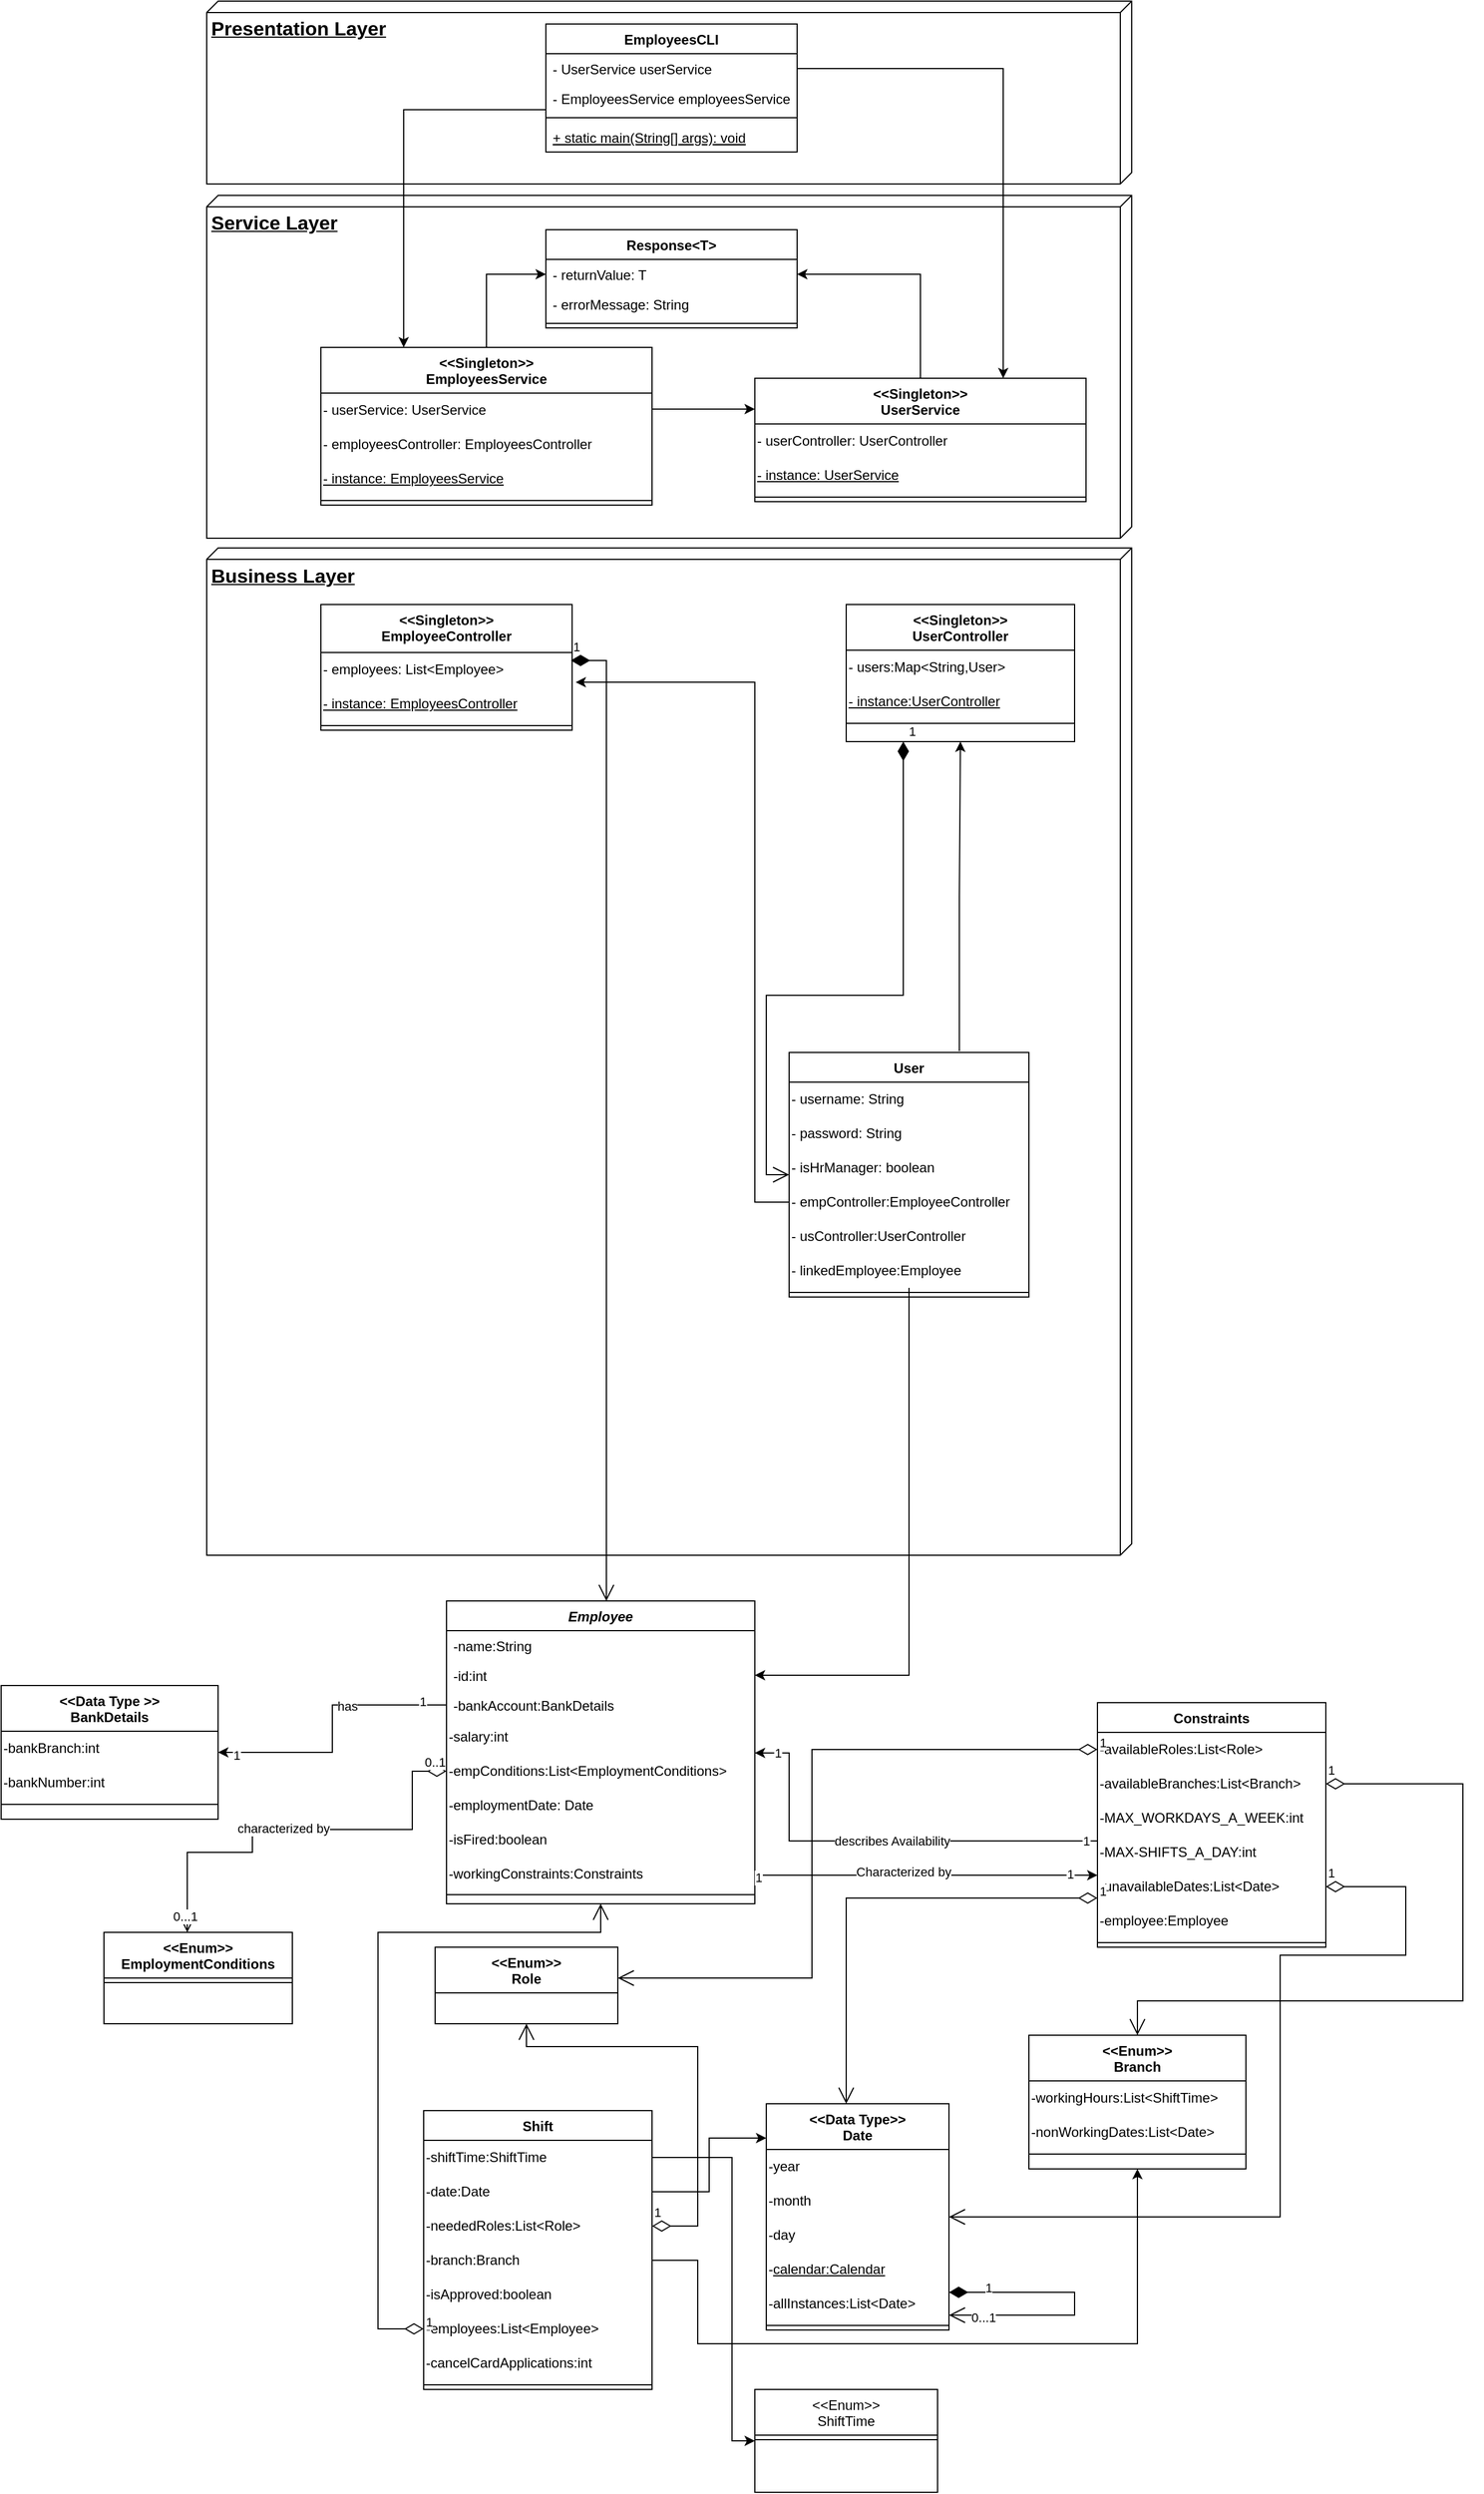 <mxfile version="20.8.10" type="device"><diagram id="C5RBs43oDa-KdzZeNtuy" name="Page-1"><mxGraphModel dx="3111" dy="720" grid="1" gridSize="10" guides="1" tooltips="1" connect="1" arrows="1" fold="1" page="1" pageScale="1" pageWidth="827" pageHeight="1169" math="0" shadow="0"><root><mxCell id="WIyWlLk6GJQsqaUBKTNV-0"/><mxCell id="WIyWlLk6GJQsqaUBKTNV-1" parent="WIyWlLk6GJQsqaUBKTNV-0"/><mxCell id="zkfFHV4jXpPFQw0GAbJ--0" value="Employee" style="swimlane;fontStyle=3;align=center;verticalAlign=top;childLayout=stackLayout;horizontal=1;startSize=26;horizontalStack=0;resizeParent=1;resizeLast=0;collapsible=1;marginBottom=0;rounded=0;shadow=0;strokeWidth=1;" parent="WIyWlLk6GJQsqaUBKTNV-1" vertex="1"><mxGeometry x="-610" y="1420" width="270" height="265" as="geometry"><mxRectangle x="230" y="140" width="160" height="26" as="alternateBounds"/></mxGeometry></mxCell><mxCell id="zkfFHV4jXpPFQw0GAbJ--1" value="-name:String" style="text;align=left;verticalAlign=top;spacingLeft=4;spacingRight=4;overflow=hidden;rotatable=0;points=[[0,0.5],[1,0.5]];portConstraint=eastwest;" parent="zkfFHV4jXpPFQw0GAbJ--0" vertex="1"><mxGeometry y="26" width="270" height="26" as="geometry"/></mxCell><mxCell id="zkfFHV4jXpPFQw0GAbJ--2" value="-id:int" style="text;align=left;verticalAlign=top;spacingLeft=4;spacingRight=4;overflow=hidden;rotatable=0;points=[[0,0.5],[1,0.5]];portConstraint=eastwest;rounded=0;shadow=0;html=0;" parent="zkfFHV4jXpPFQw0GAbJ--0" vertex="1"><mxGeometry y="52" width="270" height="26" as="geometry"/></mxCell><mxCell id="zkfFHV4jXpPFQw0GAbJ--3" value="-bankAccount:BankDetails" style="text;align=left;verticalAlign=top;spacingLeft=4;spacingRight=4;overflow=hidden;rotatable=0;points=[[0,0.5],[1,0.5]];portConstraint=eastwest;rounded=0;shadow=0;html=0;" parent="zkfFHV4jXpPFQw0GAbJ--0" vertex="1"><mxGeometry y="78" width="270" height="26" as="geometry"/></mxCell><mxCell id="BTt28EI_X6qTlT3syKuB-1" value="-salary:int" style="text;html=1;align=left;verticalAlign=middle;resizable=0;points=[];autosize=1;strokeColor=none;fillColor=none;" parent="zkfFHV4jXpPFQw0GAbJ--0" vertex="1"><mxGeometry y="104" width="270" height="30" as="geometry"/></mxCell><mxCell id="BTt28EI_X6qTlT3syKuB-4" value="-empConditions:List&amp;lt;EmploymentConditions&amp;gt;" style="text;html=1;align=left;verticalAlign=middle;resizable=0;points=[];autosize=1;strokeColor=none;fillColor=none;" parent="zkfFHV4jXpPFQw0GAbJ--0" vertex="1"><mxGeometry y="134" width="270" height="30" as="geometry"/></mxCell><mxCell id="BTt28EI_X6qTlT3syKuB-5" value="-employmentDate: Date" style="text;html=1;align=left;verticalAlign=middle;resizable=0;points=[];autosize=1;strokeColor=none;fillColor=none;" parent="zkfFHV4jXpPFQw0GAbJ--0" vertex="1"><mxGeometry y="164" width="270" height="30" as="geometry"/></mxCell><mxCell id="62ZQvkJC0TwxKtBlI4pa-23" value="-isFired:boolean" style="text;html=1;align=left;verticalAlign=middle;resizable=0;points=[];autosize=1;strokeColor=none;fillColor=none;" parent="zkfFHV4jXpPFQw0GAbJ--0" vertex="1"><mxGeometry y="194" width="270" height="30" as="geometry"/></mxCell><mxCell id="BTt28EI_X6qTlT3syKuB-2" value="-workingConstraints:Constraints" style="text;html=1;align=left;verticalAlign=middle;resizable=0;points=[];autosize=1;strokeColor=none;fillColor=none;" parent="zkfFHV4jXpPFQw0GAbJ--0" vertex="1"><mxGeometry y="224" width="270" height="30" as="geometry"/></mxCell><mxCell id="zkfFHV4jXpPFQw0GAbJ--4" value="" style="line;html=1;strokeWidth=1;align=left;verticalAlign=middle;spacingTop=-1;spacingLeft=3;spacingRight=3;rotatable=0;labelPosition=right;points=[];portConstraint=eastwest;" parent="zkfFHV4jXpPFQw0GAbJ--0" vertex="1"><mxGeometry y="254" width="270" height="6" as="geometry"/></mxCell><mxCell id="zkfFHV4jXpPFQw0GAbJ--13" value="Shift" style="swimlane;fontStyle=1;align=center;verticalAlign=top;childLayout=stackLayout;horizontal=1;startSize=26;horizontalStack=0;resizeParent=1;resizeLast=0;collapsible=1;marginBottom=0;rounded=0;shadow=0;strokeWidth=1;" parent="WIyWlLk6GJQsqaUBKTNV-1" vertex="1"><mxGeometry x="-630" y="1866" width="200" height="244" as="geometry"><mxRectangle x="340" y="380" width="170" height="26" as="alternateBounds"/></mxGeometry></mxCell><mxCell id="TPDy2men3T0ADZxq4F-W-40" value="-shiftTime:ShiftTime" style="text;html=1;align=left;verticalAlign=middle;resizable=0;points=[];autosize=1;strokeColor=none;fillColor=none;" parent="zkfFHV4jXpPFQw0GAbJ--13" vertex="1"><mxGeometry y="26" width="200" height="30" as="geometry"/></mxCell><mxCell id="TPDy2men3T0ADZxq4F-W-39" value="-date:Date" style="text;html=1;align=left;verticalAlign=middle;resizable=0;points=[];autosize=1;strokeColor=none;fillColor=none;" parent="zkfFHV4jXpPFQw0GAbJ--13" vertex="1"><mxGeometry y="56" width="200" height="30" as="geometry"/></mxCell><mxCell id="TPDy2men3T0ADZxq4F-W-49" value="-neededRoles:List&amp;lt;Role&amp;gt;" style="text;html=1;align=left;verticalAlign=middle;resizable=0;points=[];autosize=1;strokeColor=none;fillColor=none;" parent="zkfFHV4jXpPFQw0GAbJ--13" vertex="1"><mxGeometry y="86" width="200" height="30" as="geometry"/></mxCell><mxCell id="2aoBsy9uFWrHVeQdkBPF-12" value="-branch:Branch" style="text;html=1;align=left;verticalAlign=middle;resizable=0;points=[];autosize=1;strokeColor=none;fillColor=none;" parent="zkfFHV4jXpPFQw0GAbJ--13" vertex="1"><mxGeometry y="116" width="200" height="30" as="geometry"/></mxCell><mxCell id="2aoBsy9uFWrHVeQdkBPF-5" value="-isApproved:boolean" style="text;html=1;align=left;verticalAlign=middle;resizable=0;points=[];autosize=1;strokeColor=none;fillColor=none;" parent="zkfFHV4jXpPFQw0GAbJ--13" vertex="1"><mxGeometry y="146" width="200" height="30" as="geometry"/></mxCell><mxCell id="2aoBsy9uFWrHVeQdkBPF-8" value="-employees:List&amp;lt;Employee&amp;gt;" style="text;html=1;align=left;verticalAlign=middle;resizable=0;points=[];autosize=1;strokeColor=none;fillColor=none;" parent="zkfFHV4jXpPFQw0GAbJ--13" vertex="1"><mxGeometry y="176" width="200" height="30" as="geometry"/></mxCell><mxCell id="62ZQvkJC0TwxKtBlI4pa-14" value="-cancelCardApplications:int" style="text;html=1;align=left;verticalAlign=middle;resizable=0;points=[];autosize=1;strokeColor=none;fillColor=none;" parent="zkfFHV4jXpPFQw0GAbJ--13" vertex="1"><mxGeometry y="206" width="200" height="30" as="geometry"/></mxCell><mxCell id="zkfFHV4jXpPFQw0GAbJ--15" value="" style="line;html=1;strokeWidth=1;align=left;verticalAlign=middle;spacingTop=-1;spacingLeft=3;spacingRight=3;rotatable=0;labelPosition=right;points=[];portConstraint=eastwest;" parent="zkfFHV4jXpPFQw0GAbJ--13" vertex="1"><mxGeometry y="236" width="200" height="8" as="geometry"/></mxCell><mxCell id="TPDy2men3T0ADZxq4F-W-0" value="&lt;&lt;Data Type&gt;&gt;&#10;Date" style="swimlane;fontStyle=1;align=center;verticalAlign=top;childLayout=stackLayout;horizontal=1;startSize=40;horizontalStack=0;resizeParent=1;resizeLast=0;collapsible=1;marginBottom=0;rounded=0;shadow=0;strokeWidth=1;" parent="WIyWlLk6GJQsqaUBKTNV-1" vertex="1"><mxGeometry x="-330" y="1860" width="160" height="198" as="geometry"><mxRectangle x="340" y="380" width="170" height="26" as="alternateBounds"/></mxGeometry></mxCell><mxCell id="2aoBsy9uFWrHVeQdkBPF-11" value="-year" style="text;html=1;align=left;verticalAlign=middle;resizable=0;points=[];autosize=1;strokeColor=none;fillColor=none;" parent="TPDy2men3T0ADZxq4F-W-0" vertex="1"><mxGeometry y="40" width="160" height="30" as="geometry"/></mxCell><mxCell id="2aoBsy9uFWrHVeQdkBPF-10" value="-month" style="text;html=1;align=left;verticalAlign=middle;resizable=0;points=[];autosize=1;strokeColor=none;fillColor=none;" parent="TPDy2men3T0ADZxq4F-W-0" vertex="1"><mxGeometry y="70" width="160" height="30" as="geometry"/></mxCell><mxCell id="2aoBsy9uFWrHVeQdkBPF-9" value="-day" style="text;html=1;align=left;verticalAlign=middle;resizable=0;points=[];autosize=1;strokeColor=none;fillColor=none;" parent="TPDy2men3T0ADZxq4F-W-0" vertex="1"><mxGeometry y="100" width="160" height="30" as="geometry"/></mxCell><mxCell id="TPDy2men3T0ADZxq4F-W-27" value="-&lt;u&gt;calendar:Calendar&lt;/u&gt;" style="text;html=1;align=left;verticalAlign=middle;resizable=0;points=[];autosize=1;strokeColor=none;fillColor=none;" parent="TPDy2men3T0ADZxq4F-W-0" vertex="1"><mxGeometry y="130" width="160" height="30" as="geometry"/></mxCell><mxCell id="62ZQvkJC0TwxKtBlI4pa-15" value="-allInstances:List&amp;lt;Date&amp;gt;" style="text;html=1;align=left;verticalAlign=middle;resizable=0;points=[];autosize=1;strokeColor=none;fillColor=none;" parent="TPDy2men3T0ADZxq4F-W-0" vertex="1"><mxGeometry y="160" width="160" height="30" as="geometry"/></mxCell><mxCell id="TPDy2men3T0ADZxq4F-W-2" value="" style="line;html=1;strokeWidth=1;align=left;verticalAlign=middle;spacingTop=-1;spacingLeft=3;spacingRight=3;rotatable=0;labelPosition=right;points=[];portConstraint=eastwest;" parent="TPDy2men3T0ADZxq4F-W-0" vertex="1"><mxGeometry y="190" width="160" height="8" as="geometry"/></mxCell><mxCell id="62ZQvkJC0TwxKtBlI4pa-57" value="1" style="endArrow=open;html=1;endSize=12;startArrow=diamondThin;startSize=14;startFill=1;edgeStyle=orthogonalEdgeStyle;align=left;verticalAlign=bottom;rounded=0;" parent="TPDy2men3T0ADZxq4F-W-0" source="62ZQvkJC0TwxKtBlI4pa-15" target="62ZQvkJC0TwxKtBlI4pa-15" edge="1"><mxGeometry x="-0.75" y="-5" relative="1" as="geometry"><mxPoint x="190" y="170" as="sourcePoint"/><mxPoint x="200" y="250" as="targetPoint"/><Array as="points"><mxPoint x="270" y="165"/><mxPoint x="270" y="185"/></Array><mxPoint as="offset"/></mxGeometry></mxCell><mxCell id="62ZQvkJC0TwxKtBlI4pa-59" value="0...1" style="edgeLabel;html=1;align=center;verticalAlign=middle;resizable=0;points=[];" parent="62ZQvkJC0TwxKtBlI4pa-57" vertex="1" connectable="0"><mxGeometry x="0.754" y="2" relative="1" as="geometry"><mxPoint as="offset"/></mxGeometry></mxCell><mxCell id="TPDy2men3T0ADZxq4F-W-6" value="&lt;&lt;Enum&gt;&gt;&#10;ShiftTime" style="swimlane;fontStyle=0;align=center;verticalAlign=top;childLayout=stackLayout;horizontal=1;startSize=40;horizontalStack=0;resizeParent=1;resizeLast=0;collapsible=1;marginBottom=0;rounded=0;shadow=0;strokeWidth=1;" parent="WIyWlLk6GJQsqaUBKTNV-1" vertex="1"><mxGeometry x="-340" y="2110" width="160" height="90" as="geometry"><mxRectangle x="340" y="380" width="170" height="26" as="alternateBounds"/></mxGeometry></mxCell><mxCell id="TPDy2men3T0ADZxq4F-W-8" value="" style="line;html=1;strokeWidth=1;align=left;verticalAlign=middle;spacingTop=-1;spacingLeft=3;spacingRight=3;rotatable=0;labelPosition=right;points=[];portConstraint=eastwest;" parent="TPDy2men3T0ADZxq4F-W-6" vertex="1"><mxGeometry y="40" width="160" height="8" as="geometry"/></mxCell><mxCell id="TPDy2men3T0ADZxq4F-W-28" value="&lt;&lt;Enum&gt;&gt;&#10;Branch" style="swimlane;fontStyle=1;align=center;verticalAlign=top;childLayout=stackLayout;horizontal=1;startSize=40;horizontalStack=0;resizeParent=1;resizeLast=0;collapsible=1;marginBottom=0;rounded=0;shadow=0;strokeWidth=1;" parent="WIyWlLk6GJQsqaUBKTNV-1" vertex="1"><mxGeometry x="-100" y="1800" width="190" height="117" as="geometry"><mxRectangle x="130" y="380" width="160" height="26" as="alternateBounds"/></mxGeometry></mxCell><mxCell id="2aoBsy9uFWrHVeQdkBPF-2" value="-workingHours:List&amp;lt;ShiftTime&amp;gt;" style="text;html=1;align=left;verticalAlign=middle;resizable=0;points=[];autosize=1;strokeColor=none;fillColor=none;" parent="TPDy2men3T0ADZxq4F-W-28" vertex="1"><mxGeometry y="40" width="190" height="30" as="geometry"/></mxCell><mxCell id="TPDy2men3T0ADZxq4F-W-41" value="-nonWorkingDates:List&amp;lt;Date&amp;gt;" style="text;html=1;align=left;verticalAlign=middle;resizable=0;points=[];autosize=1;strokeColor=none;fillColor=none;" parent="TPDy2men3T0ADZxq4F-W-28" vertex="1"><mxGeometry y="70" width="190" height="30" as="geometry"/></mxCell><mxCell id="TPDy2men3T0ADZxq4F-W-31" value="" style="line;html=1;strokeWidth=1;align=left;verticalAlign=middle;spacingTop=-1;spacingLeft=3;spacingRight=3;rotatable=0;labelPosition=right;points=[];portConstraint=eastwest;" parent="TPDy2men3T0ADZxq4F-W-28" vertex="1"><mxGeometry y="100" width="190" height="8" as="geometry"/></mxCell><mxCell id="TPDy2men3T0ADZxq4F-W-52" value="Constraints" style="swimlane;fontStyle=1;align=center;verticalAlign=top;childLayout=stackLayout;horizontal=1;startSize=26;horizontalStack=0;resizeParent=1;resizeLast=0;collapsible=1;marginBottom=0;rounded=0;shadow=0;strokeWidth=1;" parent="WIyWlLk6GJQsqaUBKTNV-1" vertex="1"><mxGeometry x="-40" y="1509" width="200" height="214" as="geometry"><mxRectangle x="130" y="380" width="160" height="26" as="alternateBounds"/></mxGeometry></mxCell><mxCell id="TPDy2men3T0ADZxq4F-W-56" value="-availableRoles:List&amp;lt;Role&amp;gt;" style="text;html=1;align=left;verticalAlign=middle;resizable=0;points=[];autosize=1;strokeColor=none;fillColor=none;" parent="TPDy2men3T0ADZxq4F-W-52" vertex="1"><mxGeometry y="26" width="200" height="30" as="geometry"/></mxCell><mxCell id="TPDy2men3T0ADZxq4F-W-57" value="-availableBranches:List&amp;lt;Branch&amp;gt;" style="text;html=1;align=left;verticalAlign=middle;resizable=0;points=[];autosize=1;strokeColor=none;fillColor=none;" parent="TPDy2men3T0ADZxq4F-W-52" vertex="1"><mxGeometry y="56" width="200" height="30" as="geometry"/></mxCell><mxCell id="TPDy2men3T0ADZxq4F-W-58" value="-MAX_WORKDAYS_A_WEEK:int" style="text;html=1;align=left;verticalAlign=middle;resizable=0;points=[];autosize=1;strokeColor=none;fillColor=none;" parent="TPDy2men3T0ADZxq4F-W-52" vertex="1"><mxGeometry y="86" width="200" height="30" as="geometry"/></mxCell><mxCell id="62ZQvkJC0TwxKtBlI4pa-29" value="-MAX-SHIFTS_A_DAY:int" style="text;html=1;align=left;verticalAlign=middle;resizable=0;points=[];autosize=1;strokeColor=none;fillColor=none;" parent="TPDy2men3T0ADZxq4F-W-52" vertex="1"><mxGeometry y="116" width="200" height="30" as="geometry"/></mxCell><mxCell id="TPDy2men3T0ADZxq4F-W-59" value="-unavailableDates:List&amp;lt;Date&amp;gt;" style="text;html=1;align=left;verticalAlign=middle;resizable=0;points=[];autosize=1;strokeColor=none;fillColor=none;" parent="TPDy2men3T0ADZxq4F-W-52" vertex="1"><mxGeometry y="146" width="200" height="30" as="geometry"/></mxCell><mxCell id="62ZQvkJC0TwxKtBlI4pa-28" value="-employee:Employee" style="text;html=1;align=left;verticalAlign=middle;resizable=0;points=[];autosize=1;strokeColor=none;fillColor=none;" parent="TPDy2men3T0ADZxq4F-W-52" vertex="1"><mxGeometry y="176" width="200" height="30" as="geometry"/></mxCell><mxCell id="TPDy2men3T0ADZxq4F-W-54" value="" style="line;html=1;strokeWidth=1;align=left;verticalAlign=middle;spacingTop=-1;spacingLeft=3;spacingRight=3;rotatable=0;labelPosition=right;points=[];portConstraint=eastwest;" parent="TPDy2men3T0ADZxq4F-W-52" vertex="1"><mxGeometry y="206" width="200" height="8" as="geometry"/></mxCell><mxCell id="TPDy2men3T0ADZxq4F-W-60" value="&lt;&lt;Enum&gt;&gt;&#10;Role" style="swimlane;fontStyle=1;align=center;verticalAlign=top;childLayout=stackLayout;horizontal=1;startSize=40;horizontalStack=0;resizeParent=1;resizeLast=0;collapsible=1;marginBottom=0;rounded=0;shadow=0;strokeWidth=1;" parent="WIyWlLk6GJQsqaUBKTNV-1" vertex="1"><mxGeometry x="-620" y="1723" width="160" height="67" as="geometry"><mxRectangle x="130" y="380" width="160" height="26" as="alternateBounds"/></mxGeometry></mxCell><mxCell id="TPDy2men3T0ADZxq4F-W-61" value="" style="line;html=1;strokeWidth=1;align=left;verticalAlign=middle;spacingTop=-1;spacingLeft=3;spacingRight=3;rotatable=0;labelPosition=right;points=[];portConstraint=eastwest;" parent="TPDy2men3T0ADZxq4F-W-60" vertex="1"><mxGeometry y="40" width="160" as="geometry"/></mxCell><mxCell id="62ZQvkJC0TwxKtBlI4pa-9" style="edgeStyle=orthogonalEdgeStyle;rounded=0;orthogonalLoop=1;jettySize=auto;html=1;" parent="WIyWlLk6GJQsqaUBKTNV-1" source="BTt28EI_X6qTlT3syKuB-2" target="TPDy2men3T0ADZxq4F-W-52" edge="1"><mxGeometry relative="1" as="geometry"><mxPoint x="-70" y="1640" as="targetPoint"/><Array as="points"><mxPoint x="-280" y="1660"/><mxPoint x="-280" y="1660"/></Array></mxGeometry></mxCell><mxCell id="62ZQvkJC0TwxKtBlI4pa-10" value="Characterized by" style="edgeLabel;html=1;align=center;verticalAlign=middle;resizable=0;points=[];" parent="62ZQvkJC0TwxKtBlI4pa-9" vertex="1" connectable="0"><mxGeometry x="0.254" y="3" relative="1" as="geometry"><mxPoint x="-58" as="offset"/></mxGeometry></mxCell><mxCell id="62ZQvkJC0TwxKtBlI4pa-11" value="1" style="edgeLabel;html=1;align=center;verticalAlign=middle;resizable=0;points=[];" parent="62ZQvkJC0TwxKtBlI4pa-9" vertex="1" connectable="0"><mxGeometry x="-0.783" y="-2" relative="1" as="geometry"><mxPoint x="-30" as="offset"/></mxGeometry></mxCell><mxCell id="62ZQvkJC0TwxKtBlI4pa-12" value="1" style="edgeLabel;html=1;align=center;verticalAlign=middle;resizable=0;points=[];" parent="62ZQvkJC0TwxKtBlI4pa-9" vertex="1" connectable="0"><mxGeometry x="0.838" y="1" relative="1" as="geometry"><mxPoint as="offset"/></mxGeometry></mxCell><mxCell id="62ZQvkJC0TwxKtBlI4pa-19" value="&lt;&lt;Enum&gt;&gt;&#10;EmploymentConditions" style="swimlane;fontStyle=1;align=center;verticalAlign=top;childLayout=stackLayout;horizontal=1;startSize=40;horizontalStack=0;resizeParent=1;resizeLast=0;collapsible=1;marginBottom=0;rounded=0;shadow=0;strokeWidth=1;" parent="WIyWlLk6GJQsqaUBKTNV-1" vertex="1"><mxGeometry x="-910" y="1710" width="165" height="80" as="geometry"><mxRectangle x="130" y="380" width="160" height="26" as="alternateBounds"/></mxGeometry></mxCell><mxCell id="62ZQvkJC0TwxKtBlI4pa-21" value="" style="line;html=1;strokeWidth=1;align=left;verticalAlign=middle;spacingTop=-1;spacingLeft=3;spacingRight=3;rotatable=0;labelPosition=right;points=[];portConstraint=eastwest;" parent="62ZQvkJC0TwxKtBlI4pa-19" vertex="1"><mxGeometry y="40" width="165" height="8" as="geometry"/></mxCell><mxCell id="62ZQvkJC0TwxKtBlI4pa-24" value="&lt;&lt;Data Type &gt;&gt;&#10;BankDetails" style="swimlane;fontStyle=1;align=center;verticalAlign=top;childLayout=stackLayout;horizontal=1;startSize=40;horizontalStack=0;resizeParent=1;resizeLast=0;collapsible=1;marginBottom=0;rounded=0;shadow=0;strokeWidth=1;" parent="WIyWlLk6GJQsqaUBKTNV-1" vertex="1"><mxGeometry x="-1000" y="1494" width="190" height="117" as="geometry"><mxRectangle x="130" y="380" width="160" height="26" as="alternateBounds"/></mxGeometry></mxCell><mxCell id="62ZQvkJC0TwxKtBlI4pa-25" value="-bankBranch:int" style="text;html=1;align=left;verticalAlign=middle;resizable=0;points=[];autosize=1;strokeColor=none;fillColor=none;" parent="62ZQvkJC0TwxKtBlI4pa-24" vertex="1"><mxGeometry y="40" width="190" height="30" as="geometry"/></mxCell><mxCell id="62ZQvkJC0TwxKtBlI4pa-26" value="-bankNumber:int" style="text;html=1;align=left;verticalAlign=middle;resizable=0;points=[];autosize=1;strokeColor=none;fillColor=none;" parent="62ZQvkJC0TwxKtBlI4pa-24" vertex="1"><mxGeometry y="70" width="190" height="30" as="geometry"/></mxCell><mxCell id="62ZQvkJC0TwxKtBlI4pa-27" value="" style="line;html=1;strokeWidth=1;align=left;verticalAlign=middle;spacingTop=-1;spacingLeft=3;spacingRight=3;rotatable=0;labelPosition=right;points=[];portConstraint=eastwest;" parent="62ZQvkJC0TwxKtBlI4pa-24" vertex="1"><mxGeometry y="100" width="190" height="8" as="geometry"/></mxCell><mxCell id="62ZQvkJC0TwxKtBlI4pa-31" style="edgeStyle=orthogonalEdgeStyle;rounded=0;orthogonalLoop=1;jettySize=auto;html=1;" parent="WIyWlLk6GJQsqaUBKTNV-1" target="zkfFHV4jXpPFQw0GAbJ--0" edge="1"><mxGeometry relative="1" as="geometry"><Array as="points"><mxPoint x="-310" y="1630"/><mxPoint x="-310" y="1553"/></Array><mxPoint x="-40" y="1630" as="sourcePoint"/></mxGeometry></mxCell><mxCell id="62ZQvkJC0TwxKtBlI4pa-32" value="describes Availability" style="edgeLabel;html=1;align=center;verticalAlign=middle;resizable=0;points=[];" parent="62ZQvkJC0TwxKtBlI4pa-31" vertex="1" connectable="0"><mxGeometry x="0.078" relative="1" as="geometry"><mxPoint x="23" as="offset"/></mxGeometry></mxCell><mxCell id="62ZQvkJC0TwxKtBlI4pa-33" value="1" style="edgeLabel;html=1;align=center;verticalAlign=middle;resizable=0;points=[];" parent="62ZQvkJC0TwxKtBlI4pa-31" vertex="1" connectable="0"><mxGeometry x="0.893" relative="1" as="geometry"><mxPoint as="offset"/></mxGeometry></mxCell><mxCell id="62ZQvkJC0TwxKtBlI4pa-34" value="1" style="edgeLabel;html=1;align=center;verticalAlign=middle;resizable=0;points=[];" parent="62ZQvkJC0TwxKtBlI4pa-31" vertex="1" connectable="0"><mxGeometry x="-0.946" relative="1" as="geometry"><mxPoint as="offset"/></mxGeometry></mxCell><mxCell id="62ZQvkJC0TwxKtBlI4pa-39" value="1" style="endArrow=open;html=1;endSize=12;startArrow=diamondThin;startSize=14;startFill=0;edgeStyle=orthogonalEdgeStyle;align=left;verticalAlign=bottom;rounded=0;entryX=1;entryY=0.403;entryDx=0;entryDy=0;entryPerimeter=0;" parent="WIyWlLk6GJQsqaUBKTNV-1" source="TPDy2men3T0ADZxq4F-W-56" target="TPDy2men3T0ADZxq4F-W-60" edge="1"><mxGeometry x="-1" y="3" relative="1" as="geometry"><mxPoint x="-290" y="1670" as="sourcePoint"/><mxPoint x="-130" y="1670" as="targetPoint"/><Array as="points"><mxPoint x="-290" y="1550"/><mxPoint x="-290" y="1750"/></Array></mxGeometry></mxCell><mxCell id="62ZQvkJC0TwxKtBlI4pa-45" value="1" style="endArrow=open;html=1;endSize=12;startArrow=diamondThin;startSize=14;startFill=0;edgeStyle=orthogonalEdgeStyle;align=left;verticalAlign=bottom;rounded=0;" parent="WIyWlLk6GJQsqaUBKTNV-1" source="TPDy2men3T0ADZxq4F-W-57" target="TPDy2men3T0ADZxq4F-W-28" edge="1"><mxGeometry x="-1" y="3" relative="1" as="geometry"><mxPoint x="-240" y="1670" as="sourcePoint"/><mxPoint x="-80" y="1670" as="targetPoint"/><Array as="points"><mxPoint x="280" y="1580"/><mxPoint x="280" y="1770"/><mxPoint x="-5" y="1770"/></Array></mxGeometry></mxCell><mxCell id="62ZQvkJC0TwxKtBlI4pa-46" value="1" style="endArrow=open;html=1;endSize=12;startArrow=diamondThin;startSize=14;startFill=0;edgeStyle=orthogonalEdgeStyle;align=left;verticalAlign=bottom;rounded=0;" parent="WIyWlLk6GJQsqaUBKTNV-1" source="TPDy2men3T0ADZxq4F-W-59" target="TPDy2men3T0ADZxq4F-W-0" edge="1"><mxGeometry x="-1" y="3" relative="1" as="geometry"><mxPoint x="415" y="1650" as="sourcePoint"/><mxPoint x="300" y="1800" as="targetPoint"/><Array as="points"><mxPoint x="230" y="1670"/><mxPoint x="230" y="1730"/><mxPoint x="120" y="1730"/></Array></mxGeometry></mxCell><mxCell id="62ZQvkJC0TwxKtBlI4pa-48" style="edgeStyle=orthogonalEdgeStyle;rounded=0;orthogonalLoop=1;jettySize=auto;html=1;" parent="WIyWlLk6GJQsqaUBKTNV-1" source="zkfFHV4jXpPFQw0GAbJ--3" target="62ZQvkJC0TwxKtBlI4pa-24" edge="1"><mxGeometry relative="1" as="geometry"/></mxCell><mxCell id="62ZQvkJC0TwxKtBlI4pa-49" value="has" style="edgeLabel;html=1;align=center;verticalAlign=middle;resizable=0;points=[];" parent="62ZQvkJC0TwxKtBlI4pa-48" vertex="1" connectable="0"><mxGeometry x="-0.281" y="1" relative="1" as="geometry"><mxPoint as="offset"/></mxGeometry></mxCell><mxCell id="62ZQvkJC0TwxKtBlI4pa-50" value="1" style="edgeLabel;html=1;align=center;verticalAlign=middle;resizable=0;points=[];" parent="62ZQvkJC0TwxKtBlI4pa-48" vertex="1" connectable="0"><mxGeometry x="0.866" y="2" relative="1" as="geometry"><mxPoint as="offset"/></mxGeometry></mxCell><mxCell id="62ZQvkJC0TwxKtBlI4pa-51" value="1" style="edgeLabel;html=1;align=center;verticalAlign=middle;resizable=0;points=[];" parent="62ZQvkJC0TwxKtBlI4pa-48" vertex="1" connectable="0"><mxGeometry x="-0.828" y="-3" relative="1" as="geometry"><mxPoint as="offset"/></mxGeometry></mxCell><mxCell id="62ZQvkJC0TwxKtBlI4pa-52" value="1" style="endArrow=open;html=1;endSize=12;startArrow=diamondThin;startSize=14;startFill=0;edgeStyle=orthogonalEdgeStyle;align=left;verticalAlign=bottom;rounded=0;" parent="WIyWlLk6GJQsqaUBKTNV-1" source="TPDy2men3T0ADZxq4F-W-59" target="TPDy2men3T0ADZxq4F-W-0" edge="1"><mxGeometry x="-1" y="3" relative="1" as="geometry"><mxPoint x="-40" y="1670" as="sourcePoint"/><mxPoint x="-460" y="1870" as="targetPoint"/><Array as="points"><mxPoint x="-260" y="1680"/></Array></mxGeometry></mxCell><mxCell id="62ZQvkJC0TwxKtBlI4pa-53" value="0..1" style="endArrow=open;html=1;endSize=12;startArrow=diamondThin;startSize=14;startFill=0;edgeStyle=orthogonalEdgeStyle;align=left;verticalAlign=bottom;rounded=0;" parent="WIyWlLk6GJQsqaUBKTNV-1" source="BTt28EI_X6qTlT3syKuB-4" target="62ZQvkJC0TwxKtBlI4pa-19" edge="1"><mxGeometry x="-0.883" y="1" relative="1" as="geometry"><mxPoint x="-700" y="1620" as="sourcePoint"/><mxPoint x="-1120" y="1820" as="targetPoint"/><Array as="points"><mxPoint x="-640" y="1569"/><mxPoint x="-640" y="1620"/><mxPoint x="-780" y="1620"/><mxPoint x="-780" y="1640"/><mxPoint x="-837" y="1640"/></Array><mxPoint as="offset"/></mxGeometry></mxCell><mxCell id="62ZQvkJC0TwxKtBlI4pa-54" value="characterized by" style="edgeLabel;html=1;align=center;verticalAlign=middle;resizable=0;points=[];" parent="62ZQvkJC0TwxKtBlI4pa-53" vertex="1" connectable="0"><mxGeometry x="0.055" y="-1" relative="1" as="geometry"><mxPoint as="offset"/></mxGeometry></mxCell><mxCell id="62ZQvkJC0TwxKtBlI4pa-55" value="0...1" style="edgeLabel;html=1;align=center;verticalAlign=middle;resizable=0;points=[];" parent="62ZQvkJC0TwxKtBlI4pa-53" vertex="1" connectable="0"><mxGeometry x="0.92" y="-2" relative="1" as="geometry"><mxPoint as="offset"/></mxGeometry></mxCell><mxCell id="62ZQvkJC0TwxKtBlI4pa-56" value="1" style="endArrow=open;html=1;endSize=12;startArrow=diamondThin;startSize=14;startFill=0;edgeStyle=orthogonalEdgeStyle;align=left;verticalAlign=bottom;rounded=0;" parent="WIyWlLk6GJQsqaUBKTNV-1" source="TPDy2men3T0ADZxq4F-W-49" target="TPDy2men3T0ADZxq4F-W-60" edge="1"><mxGeometry x="-1" y="3" relative="1" as="geometry"><mxPoint x="-75" y="1710" as="sourcePoint"/><mxPoint x="-495" y="1910" as="targetPoint"/><Array as="points"><mxPoint x="-390" y="1967"/><mxPoint x="-390" y="1810"/><mxPoint x="-540" y="1810"/></Array></mxGeometry></mxCell><mxCell id="62ZQvkJC0TwxKtBlI4pa-60" style="edgeStyle=orthogonalEdgeStyle;rounded=0;orthogonalLoop=1;jettySize=auto;html=1;" parent="WIyWlLk6GJQsqaUBKTNV-1" source="TPDy2men3T0ADZxq4F-W-40" target="TPDy2men3T0ADZxq4F-W-6" edge="1"><mxGeometry relative="1" as="geometry"><Array as="points"><mxPoint x="-360" y="1907"/><mxPoint x="-360" y="2155"/></Array></mxGeometry></mxCell><mxCell id="62ZQvkJC0TwxKtBlI4pa-61" style="edgeStyle=orthogonalEdgeStyle;rounded=0;orthogonalLoop=1;jettySize=auto;html=1;" parent="WIyWlLk6GJQsqaUBKTNV-1" source="TPDy2men3T0ADZxq4F-W-39" target="TPDy2men3T0ADZxq4F-W-0" edge="1"><mxGeometry relative="1" as="geometry"><Array as="points"><mxPoint x="-380" y="1937"/><mxPoint x="-380" y="1890"/></Array></mxGeometry></mxCell><mxCell id="62ZQvkJC0TwxKtBlI4pa-62" style="edgeStyle=orthogonalEdgeStyle;rounded=0;orthogonalLoop=1;jettySize=auto;html=1;" parent="WIyWlLk6GJQsqaUBKTNV-1" source="2aoBsy9uFWrHVeQdkBPF-12" target="TPDy2men3T0ADZxq4F-W-28" edge="1"><mxGeometry relative="1" as="geometry"><Array as="points"><mxPoint x="-390" y="1997"/><mxPoint x="-390" y="2070"/><mxPoint x="-5" y="2070"/></Array></mxGeometry></mxCell><mxCell id="62ZQvkJC0TwxKtBlI4pa-63" value="1" style="endArrow=open;html=1;endSize=12;startArrow=diamondThin;startSize=14;startFill=0;edgeStyle=orthogonalEdgeStyle;align=left;verticalAlign=bottom;rounded=0;" parent="WIyWlLk6GJQsqaUBKTNV-1" source="2aoBsy9uFWrHVeQdkBPF-8" target="zkfFHV4jXpPFQw0GAbJ--0" edge="1"><mxGeometry x="-1" y="3" relative="1" as="geometry"><mxPoint x="-650" y="2040" as="sourcePoint"/><mxPoint x="-730" y="2050" as="targetPoint"/><Array as="points"><mxPoint x="-670" y="2057"/><mxPoint x="-670" y="1710"/><mxPoint x="-475" y="1710"/></Array></mxGeometry></mxCell><mxCell id="3nhxtxOCKIJYej11kyEG-0" value="&lt;b&gt;Presentation Layer&lt;/b&gt;" style="verticalAlign=top;align=left;spacingTop=8;spacingLeft=2;spacingRight=12;shape=cube;size=10;direction=south;fontStyle=4;html=1;fontSize=17;" parent="WIyWlLk6GJQsqaUBKTNV-1" vertex="1"><mxGeometry x="-820" y="20" width="810" height="160" as="geometry"/></mxCell><mxCell id="3nhxtxOCKIJYej11kyEG-1" value="EmployeesCLI" style="swimlane;fontStyle=1;align=center;verticalAlign=top;childLayout=stackLayout;horizontal=1;startSize=26;horizontalStack=0;resizeParent=1;resizeParentMax=0;resizeLast=0;collapsible=1;marginBottom=0;" parent="WIyWlLk6GJQsqaUBKTNV-1" vertex="1"><mxGeometry x="-523" y="40" width="220" height="112" as="geometry"/></mxCell><mxCell id="3nhxtxOCKIJYej11kyEG-40" value="- UserService userService" style="text;strokeColor=none;fillColor=none;align=left;verticalAlign=top;spacingLeft=4;spacingRight=4;overflow=hidden;rotatable=0;points=[[0,0.5],[1,0.5]];portConstraint=eastwest;fontStyle=0" parent="3nhxtxOCKIJYej11kyEG-1" vertex="1"><mxGeometry y="26" width="220" height="26" as="geometry"/></mxCell><mxCell id="3nhxtxOCKIJYej11kyEG-41" value="- EmployeesService employeesService" style="text;strokeColor=none;fillColor=none;align=left;verticalAlign=top;spacingLeft=4;spacingRight=4;overflow=hidden;rotatable=0;points=[[0,0.5],[1,0.5]];portConstraint=eastwest;fontStyle=0" parent="3nhxtxOCKIJYej11kyEG-1" vertex="1"><mxGeometry y="52" width="220" height="26" as="geometry"/></mxCell><mxCell id="3nhxtxOCKIJYej11kyEG-7" value="" style="line;strokeWidth=1;fillColor=none;align=left;verticalAlign=middle;spacingTop=-1;spacingLeft=3;spacingRight=3;rotatable=0;labelPosition=right;points=[];portConstraint=eastwest;" parent="3nhxtxOCKIJYej11kyEG-1" vertex="1"><mxGeometry y="78" width="220" height="8" as="geometry"/></mxCell><mxCell id="3nhxtxOCKIJYej11kyEG-9" value="+ static main(String[] args): void" style="text;strokeColor=none;fillColor=none;align=left;verticalAlign=top;spacingLeft=4;spacingRight=4;overflow=hidden;rotatable=0;points=[[0,0.5],[1,0.5]];portConstraint=eastwest;fontStyle=4" parent="3nhxtxOCKIJYej11kyEG-1" vertex="1"><mxGeometry y="86" width="220" height="26" as="geometry"/></mxCell><mxCell id="3nhxtxOCKIJYej11kyEG-10" value="&lt;b&gt;Service Layer&lt;/b&gt;" style="verticalAlign=top;align=left;spacingTop=8;spacingLeft=2;spacingRight=12;shape=cube;size=10;direction=south;fontStyle=4;html=1;fontSize=17;" parent="WIyWlLk6GJQsqaUBKTNV-1" vertex="1"><mxGeometry x="-820" y="190" width="810" height="300" as="geometry"/></mxCell><mxCell id="3nhxtxOCKIJYej11kyEG-47" style="edgeStyle=orthogonalEdgeStyle;rounded=0;orthogonalLoop=1;jettySize=auto;html=1;entryX=0.25;entryY=0;entryDx=0;entryDy=0;exitX=0;exitY=0.5;exitDx=0;exitDy=0;" parent="WIyWlLk6GJQsqaUBKTNV-1" source="3nhxtxOCKIJYej11kyEG-41" target="3nhxtxOCKIJYej11kyEG-15" edge="1"><mxGeometry relative="1" as="geometry"><Array as="points"><mxPoint x="-647" y="115"/></Array></mxGeometry></mxCell><mxCell id="3nhxtxOCKIJYej11kyEG-44" style="edgeStyle=orthogonalEdgeStyle;rounded=0;orthogonalLoop=1;jettySize=auto;html=1;entryX=0;entryY=0.25;entryDx=0;entryDy=0;" parent="WIyWlLk6GJQsqaUBKTNV-1" source="3nhxtxOCKIJYej11kyEG-15" target="3nhxtxOCKIJYej11kyEG-23" edge="1"><mxGeometry relative="1" as="geometry"><Array as="points"><mxPoint x="-410" y="377"/><mxPoint x="-410" y="377"/></Array></mxGeometry></mxCell><mxCell id="3nhxtxOCKIJYej11kyEG-45" style="edgeStyle=orthogonalEdgeStyle;rounded=0;orthogonalLoop=1;jettySize=auto;html=1;entryX=0;entryY=0.5;entryDx=0;entryDy=0;" parent="WIyWlLk6GJQsqaUBKTNV-1" source="3nhxtxOCKIJYej11kyEG-15" target="3nhxtxOCKIJYej11kyEG-38" edge="1"><mxGeometry relative="1" as="geometry"/></mxCell><mxCell id="3nhxtxOCKIJYej11kyEG-15" value="&lt;&lt;Singleton&gt;&gt;&#10;EmployeesService" style="swimlane;fontStyle=1;align=center;verticalAlign=top;childLayout=stackLayout;horizontal=1;startSize=40;horizontalStack=0;resizeParent=1;resizeLast=0;collapsible=1;marginBottom=0;rounded=0;shadow=0;strokeWidth=1;" parent="WIyWlLk6GJQsqaUBKTNV-1" vertex="1"><mxGeometry x="-720" y="323" width="290" height="138" as="geometry"><mxRectangle x="130" y="380" width="160" height="26" as="alternateBounds"/></mxGeometry></mxCell><mxCell id="3nhxtxOCKIJYej11kyEG-42" value="- userService: UserService" style="text;html=1;align=left;verticalAlign=middle;resizable=0;points=[];autosize=1;strokeColor=none;fillColor=none;" parent="3nhxtxOCKIJYej11kyEG-15" vertex="1"><mxGeometry y="40" width="290" height="30" as="geometry"/></mxCell><mxCell id="3nhxtxOCKIJYej11kyEG-16" value="- employeesController: EmployeesController" style="text;html=1;align=left;verticalAlign=middle;resizable=0;points=[];autosize=1;strokeColor=none;fillColor=none;" parent="3nhxtxOCKIJYej11kyEG-15" vertex="1"><mxGeometry y="70" width="290" height="30" as="geometry"/></mxCell><mxCell id="3nhxtxOCKIJYej11kyEG-51" value="&lt;u&gt;- instance: EmployeesService&lt;/u&gt;" style="text;html=1;align=left;verticalAlign=middle;resizable=0;points=[];autosize=1;strokeColor=none;fillColor=none;" parent="3nhxtxOCKIJYej11kyEG-15" vertex="1"><mxGeometry y="100" width="290" height="30" as="geometry"/></mxCell><mxCell id="3nhxtxOCKIJYej11kyEG-18" value="" style="line;html=1;strokeWidth=1;align=left;verticalAlign=middle;spacingTop=-1;spacingLeft=3;spacingRight=3;rotatable=0;labelPosition=right;points=[];portConstraint=eastwest;" parent="3nhxtxOCKIJYej11kyEG-15" vertex="1"><mxGeometry y="130" width="290" height="8" as="geometry"/></mxCell><mxCell id="3nhxtxOCKIJYej11kyEG-46" style="edgeStyle=orthogonalEdgeStyle;rounded=0;orthogonalLoop=1;jettySize=auto;html=1;entryX=1;entryY=0.5;entryDx=0;entryDy=0;" parent="WIyWlLk6GJQsqaUBKTNV-1" source="3nhxtxOCKIJYej11kyEG-23" target="3nhxtxOCKIJYej11kyEG-38" edge="1"><mxGeometry relative="1" as="geometry"/></mxCell><mxCell id="3nhxtxOCKIJYej11kyEG-23" value="&lt;&lt;Singleton&gt;&gt;&#10;UserService" style="swimlane;fontStyle=1;align=center;verticalAlign=top;childLayout=stackLayout;horizontal=1;startSize=40;horizontalStack=0;resizeParent=1;resizeLast=0;collapsible=1;marginBottom=0;rounded=0;shadow=0;strokeWidth=1;" parent="WIyWlLk6GJQsqaUBKTNV-1" vertex="1"><mxGeometry x="-340" y="350" width="290" height="108" as="geometry"><mxRectangle x="130" y="380" width="160" height="26" as="alternateBounds"/></mxGeometry></mxCell><mxCell id="3nhxtxOCKIJYej11kyEG-24" value="- userController: UserController" style="text;html=1;align=left;verticalAlign=middle;resizable=0;points=[];autosize=1;strokeColor=none;fillColor=none;" parent="3nhxtxOCKIJYej11kyEG-23" vertex="1"><mxGeometry y="40" width="290" height="30" as="geometry"/></mxCell><mxCell id="3nhxtxOCKIJYej11kyEG-52" value="&lt;u&gt;- instance: UserService&lt;/u&gt;" style="text;html=1;align=left;verticalAlign=middle;resizable=0;points=[];autosize=1;strokeColor=none;fillColor=none;" parent="3nhxtxOCKIJYej11kyEG-23" vertex="1"><mxGeometry y="70" width="290" height="30" as="geometry"/></mxCell><mxCell id="3nhxtxOCKIJYej11kyEG-25" value="" style="line;html=1;strokeWidth=1;align=left;verticalAlign=middle;spacingTop=-1;spacingLeft=3;spacingRight=3;rotatable=0;labelPosition=right;points=[];portConstraint=eastwest;" parent="3nhxtxOCKIJYej11kyEG-23" vertex="1"><mxGeometry y="100" width="290" height="8" as="geometry"/></mxCell><mxCell id="3nhxtxOCKIJYej11kyEG-36" value="Response&lt;T&gt;" style="swimlane;fontStyle=1;align=center;verticalAlign=top;childLayout=stackLayout;horizontal=1;startSize=26;horizontalStack=0;resizeParent=1;resizeParentMax=0;resizeLast=0;collapsible=1;marginBottom=0;" parent="WIyWlLk6GJQsqaUBKTNV-1" vertex="1"><mxGeometry x="-523" y="220" width="220" height="86" as="geometry"/></mxCell><mxCell id="3nhxtxOCKIJYej11kyEG-38" value="- returnValue: T" style="text;strokeColor=none;fillColor=none;align=left;verticalAlign=top;spacingLeft=4;spacingRight=4;overflow=hidden;rotatable=0;points=[[0,0.5],[1,0.5]];portConstraint=eastwest;" parent="3nhxtxOCKIJYej11kyEG-36" vertex="1"><mxGeometry y="26" width="220" height="26" as="geometry"/></mxCell><mxCell id="3nhxtxOCKIJYej11kyEG-39" value="- errorMessage: String" style="text;strokeColor=none;fillColor=none;align=left;verticalAlign=top;spacingLeft=4;spacingRight=4;overflow=hidden;rotatable=0;points=[[0,0.5],[1,0.5]];portConstraint=eastwest;fontStyle=0" parent="3nhxtxOCKIJYej11kyEG-36" vertex="1"><mxGeometry y="52" width="220" height="26" as="geometry"/></mxCell><mxCell id="3nhxtxOCKIJYej11kyEG-37" value="" style="line;strokeWidth=1;fillColor=none;align=left;verticalAlign=middle;spacingTop=-1;spacingLeft=3;spacingRight=3;rotatable=0;labelPosition=right;points=[];portConstraint=eastwest;" parent="3nhxtxOCKIJYej11kyEG-36" vertex="1"><mxGeometry y="78" width="220" height="8" as="geometry"/></mxCell><mxCell id="3nhxtxOCKIJYej11kyEG-48" style="edgeStyle=orthogonalEdgeStyle;rounded=0;orthogonalLoop=1;jettySize=auto;html=1;exitX=1;exitY=0.5;exitDx=0;exitDy=0;entryX=0.75;entryY=0;entryDx=0;entryDy=0;" parent="WIyWlLk6GJQsqaUBKTNV-1" source="3nhxtxOCKIJYej11kyEG-40" target="3nhxtxOCKIJYej11kyEG-23" edge="1"><mxGeometry relative="1" as="geometry"/></mxCell><mxCell id="3nhxtxOCKIJYej11kyEG-49" value="&lt;b&gt;Business Layer&lt;/b&gt;" style="verticalAlign=top;align=left;spacingTop=8;spacingLeft=2;spacingRight=12;shape=cube;size=10;direction=south;fontStyle=4;html=1;fontSize=17;" parent="WIyWlLk6GJQsqaUBKTNV-1" vertex="1"><mxGeometry x="-820" y="498.5" width="810" height="881.5" as="geometry"/></mxCell><mxCell id="TPDy2men3T0ADZxq4F-W-15" value="&lt;&lt;Singleton&gt;&gt;&#10;EmployeeController" style="swimlane;fontStyle=1;align=center;verticalAlign=top;childLayout=stackLayout;horizontal=1;startSize=42;horizontalStack=0;resizeParent=1;resizeLast=0;collapsible=1;marginBottom=0;rounded=0;shadow=0;strokeWidth=1;" parent="WIyWlLk6GJQsqaUBKTNV-1" vertex="1"><mxGeometry x="-720" y="548" width="220" height="110" as="geometry"><mxRectangle x="130" y="380" width="160" height="26" as="alternateBounds"/></mxGeometry></mxCell><mxCell id="62ZQvkJC0TwxKtBlI4pa-22" value="- employees: List&amp;lt;Employee&amp;gt;&amp;nbsp;" style="text;html=1;align=left;verticalAlign=middle;resizable=0;points=[];autosize=1;strokeColor=none;fillColor=none;" parent="TPDy2men3T0ADZxq4F-W-15" vertex="1"><mxGeometry y="42" width="220" height="30" as="geometry"/></mxCell><mxCell id="3nhxtxOCKIJYej11kyEG-50" value="&lt;u&gt;- instance: EmployeesController&lt;/u&gt;" style="text;html=1;align=left;verticalAlign=middle;resizable=0;points=[];autosize=1;strokeColor=none;fillColor=none;" parent="TPDy2men3T0ADZxq4F-W-15" vertex="1"><mxGeometry y="72" width="220" height="30" as="geometry"/></mxCell><mxCell id="TPDy2men3T0ADZxq4F-W-18" value="" style="line;html=1;strokeWidth=1;align=left;verticalAlign=middle;spacingTop=-1;spacingLeft=3;spacingRight=3;rotatable=0;labelPosition=right;points=[];portConstraint=eastwest;" parent="TPDy2men3T0ADZxq4F-W-15" vertex="1"><mxGeometry y="102" width="220" height="8" as="geometry"/></mxCell><mxCell id="62ZQvkJC0TwxKtBlI4pa-65" style="edgeStyle=orthogonalEdgeStyle;rounded=0;orthogonalLoop=1;jettySize=auto;html=1;entryX=1.014;entryY=0.867;entryDx=0;entryDy=0;entryPerimeter=0;" parent="WIyWlLk6GJQsqaUBKTNV-1" source="62ZQvkJC0TwxKtBlI4pa-16" target="62ZQvkJC0TwxKtBlI4pa-22" edge="1"><mxGeometry relative="1" as="geometry"><Array as="points"><mxPoint x="-340" y="1071"/><mxPoint x="-340" y="616"/></Array></mxGeometry></mxCell><mxCell id="62ZQvkJC0TwxKtBlI4pa-64" value="1" style="endArrow=open;html=1;endSize=12;startArrow=diamondThin;startSize=14;startFill=1;edgeStyle=orthogonalEdgeStyle;align=left;verticalAlign=bottom;rounded=0;exitX=0.995;exitY=0.233;exitDx=0;exitDy=0;exitPerimeter=0;" parent="WIyWlLk6GJQsqaUBKTNV-1" source="62ZQvkJC0TwxKtBlI4pa-22" target="zkfFHV4jXpPFQw0GAbJ--0" edge="1"><mxGeometry x="-1" y="3" relative="1" as="geometry"><mxPoint x="-330" y="440" as="sourcePoint"/><mxPoint x="-170" y="440" as="targetPoint"/><Array as="points"><mxPoint x="-470" y="597"/><mxPoint x="-470" y="1563"/></Array></mxGeometry></mxCell><mxCell id="TPDy2men3T0ADZxq4F-W-9" value="User" style="swimlane;fontStyle=1;align=center;verticalAlign=top;childLayout=stackLayout;horizontal=1;startSize=26;horizontalStack=0;resizeParent=1;resizeLast=0;collapsible=1;marginBottom=0;rounded=0;shadow=0;strokeWidth=1;" parent="WIyWlLk6GJQsqaUBKTNV-1" vertex="1"><mxGeometry x="-310" y="940" width="210" height="214" as="geometry"><mxRectangle x="130" y="380" width="160" height="26" as="alternateBounds"/></mxGeometry></mxCell><mxCell id="TPDy2men3T0ADZxq4F-W-69" value="- username: String" style="text;html=1;align=left;verticalAlign=middle;resizable=0;points=[];autosize=1;strokeColor=none;fillColor=none;" parent="TPDy2men3T0ADZxq4F-W-9" vertex="1"><mxGeometry y="26" width="210" height="30" as="geometry"/></mxCell><mxCell id="TPDy2men3T0ADZxq4F-W-72" value="- password: String" style="text;html=1;align=left;verticalAlign=middle;resizable=0;points=[];autosize=1;strokeColor=none;fillColor=none;" parent="TPDy2men3T0ADZxq4F-W-9" vertex="1"><mxGeometry y="56" width="210" height="30" as="geometry"/></mxCell><mxCell id="2aoBsy9uFWrHVeQdkBPF-0" value="- isHrManager: boolean" style="text;html=1;align=left;verticalAlign=middle;resizable=0;points=[];autosize=1;strokeColor=none;fillColor=none;" parent="TPDy2men3T0ADZxq4F-W-9" vertex="1"><mxGeometry y="86" width="210" height="30" as="geometry"/></mxCell><mxCell id="62ZQvkJC0TwxKtBlI4pa-16" value="- empController:EmployeeController" style="text;html=1;align=left;verticalAlign=middle;resizable=0;points=[];autosize=1;strokeColor=none;fillColor=none;" parent="TPDy2men3T0ADZxq4F-W-9" vertex="1"><mxGeometry y="116" width="210" height="30" as="geometry"/></mxCell><mxCell id="62ZQvkJC0TwxKtBlI4pa-17" value="- usController:UserController" style="text;html=1;align=left;verticalAlign=middle;resizable=0;points=[];autosize=1;strokeColor=none;fillColor=none;" parent="TPDy2men3T0ADZxq4F-W-9" vertex="1"><mxGeometry y="146" width="210" height="30" as="geometry"/></mxCell><mxCell id="2aoBsy9uFWrHVeQdkBPF-1" value="- linkedEmployee:Employee" style="text;html=1;align=left;verticalAlign=middle;resizable=0;points=[];autosize=1;strokeColor=none;fillColor=none;" parent="TPDy2men3T0ADZxq4F-W-9" vertex="1"><mxGeometry y="176" width="210" height="30" as="geometry"/></mxCell><mxCell id="TPDy2men3T0ADZxq4F-W-12" value="" style="line;html=1;strokeWidth=1;align=left;verticalAlign=middle;spacingTop=-1;spacingLeft=3;spacingRight=3;rotatable=0;labelPosition=right;points=[];portConstraint=eastwest;" parent="TPDy2men3T0ADZxq4F-W-9" vertex="1"><mxGeometry y="206" width="210" height="8" as="geometry"/></mxCell><mxCell id="62ZQvkJC0TwxKtBlI4pa-69" value="1" style="endArrow=open;html=1;endSize=12;startArrow=diamondThin;startSize=14;startFill=1;edgeStyle=orthogonalEdgeStyle;align=left;verticalAlign=bottom;rounded=0;exitX=0.25;exitY=1;exitDx=0;exitDy=0;" parent="WIyWlLk6GJQsqaUBKTNV-1" source="TPDy2men3T0ADZxq4F-W-21" target="TPDy2men3T0ADZxq4F-W-9" edge="1"><mxGeometry x="-1" y="3" relative="1" as="geometry"><mxPoint x="-390" y="880" as="sourcePoint"/><mxPoint x="-230" y="880" as="targetPoint"/><Array as="points"><mxPoint x="-210" y="890"/><mxPoint x="-330" y="890"/><mxPoint x="-330" y="1047"/></Array></mxGeometry></mxCell><mxCell id="62ZQvkJC0TwxKtBlI4pa-66" style="edgeStyle=orthogonalEdgeStyle;rounded=0;orthogonalLoop=1;jettySize=auto;html=1;exitX=0.71;exitY=-0.005;exitDx=0;exitDy=0;exitPerimeter=0;" parent="WIyWlLk6GJQsqaUBKTNV-1" source="TPDy2men3T0ADZxq4F-W-9" target="TPDy2men3T0ADZxq4F-W-21" edge="1"><mxGeometry relative="1" as="geometry"><Array as="points"/></mxGeometry></mxCell><mxCell id="62ZQvkJC0TwxKtBlI4pa-68" style="edgeStyle=orthogonalEdgeStyle;rounded=0;orthogonalLoop=1;jettySize=auto;html=1;entryX=1;entryY=0.5;entryDx=0;entryDy=0;" parent="WIyWlLk6GJQsqaUBKTNV-1" source="2aoBsy9uFWrHVeQdkBPF-1" target="zkfFHV4jXpPFQw0GAbJ--2" edge="1"><mxGeometry relative="1" as="geometry"><Array as="points"><mxPoint x="-205" y="1485"/></Array></mxGeometry></mxCell><mxCell id="TPDy2men3T0ADZxq4F-W-21" value="&lt;&lt;Singleton&gt;&gt;&#10;UserController" style="swimlane;fontStyle=1;align=center;verticalAlign=top;childLayout=stackLayout;horizontal=1;startSize=40;horizontalStack=0;resizeParent=1;resizeLast=0;collapsible=1;marginBottom=0;rounded=0;shadow=0;strokeWidth=1;" parent="WIyWlLk6GJQsqaUBKTNV-1" vertex="1"><mxGeometry x="-260" y="548" width="200" height="120" as="geometry"><mxRectangle x="130" y="380" width="160" height="26" as="alternateBounds"/></mxGeometry></mxCell><mxCell id="2aoBsy9uFWrHVeQdkBPF-13" value="- users:Map&amp;lt;String,User&amp;gt;" style="text;html=1;align=left;verticalAlign=middle;resizable=0;points=[];autosize=1;strokeColor=none;fillColor=none;" parent="TPDy2men3T0ADZxq4F-W-21" vertex="1"><mxGeometry y="40" width="200" height="30" as="geometry"/></mxCell><mxCell id="62ZQvkJC0TwxKtBlI4pa-18" value="&lt;u&gt;- instance:UserController&lt;/u&gt;" style="text;html=1;align=left;verticalAlign=middle;resizable=0;points=[];autosize=1;strokeColor=none;fillColor=none;" parent="TPDy2men3T0ADZxq4F-W-21" vertex="1"><mxGeometry y="70" width="200" height="30" as="geometry"/></mxCell><mxCell id="TPDy2men3T0ADZxq4F-W-24" value="" style="line;html=1;strokeWidth=1;align=left;verticalAlign=middle;spacingTop=-1;spacingLeft=3;spacingRight=3;rotatable=0;labelPosition=right;points=[];portConstraint=eastwest;" parent="TPDy2men3T0ADZxq4F-W-21" vertex="1"><mxGeometry y="100" width="200" height="8" as="geometry"/></mxCell></root></mxGraphModel></diagram></mxfile>